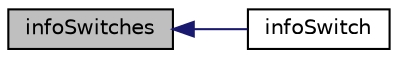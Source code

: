 digraph "infoSwitches"
{
  bgcolor="transparent";
  edge [fontname="Helvetica",fontsize="10",labelfontname="Helvetica",labelfontsize="10"];
  node [fontname="Helvetica",fontsize="10",shape=record];
  rankdir="LR";
  Node2110 [label="infoSwitches",height=0.2,width=0.4,color="black", fillcolor="grey75", style="filled", fontcolor="black"];
  Node2110 -> Node2111 [dir="back",color="midnightblue",fontsize="10",style="solid",fontname="Helvetica"];
  Node2111 [label="infoSwitch",height=0.2,width=0.4,color="black",URL="$a21894.html#a921eb74f68fa6fe03388d001d1583be2",tooltip="Lookup info switch or add default value. "];
}
